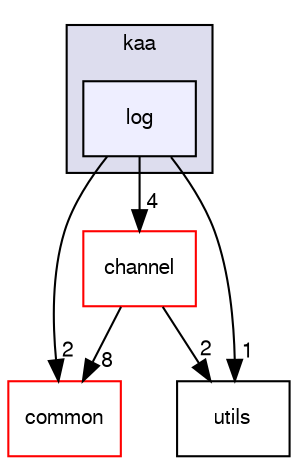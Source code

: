 digraph "/var/lib/jenkins/workspace/kaa_stable/client/client-multi/client-cpp/kaa/log" {
  bgcolor=transparent;
  compound=true
  node [ fontsize="10", fontname="FreeSans"];
  edge [ labelfontsize="10", labelfontname="FreeSans"];
  subgraph clusterdir_83f90e4da98ad448748a0c1293854263 {
    graph [ bgcolor="#ddddee", pencolor="black", label="kaa" fontname="FreeSans", fontsize="10", URL="dir_83f90e4da98ad448748a0c1293854263.html"]
  dir_307316089663e495b19829194eebdeab [shape=box, label="log", style="filled", fillcolor="#eeeeff", pencolor="black", URL="dir_307316089663e495b19829194eebdeab.html"];
  }
  dir_1ce304b01336447395af3637d7d1b29f [shape=box label="common" color="red" URL="dir_1ce304b01336447395af3637d7d1b29f.html"];
  dir_ca18eb745051c7269b315ff016123919 [shape=box label="utils" URL="dir_ca18eb745051c7269b315ff016123919.html"];
  dir_e0d3c5e08d2a34b96d39e895ad0bbab8 [shape=box label="channel" color="red" URL="dir_e0d3c5e08d2a34b96d39e895ad0bbab8.html"];
  dir_307316089663e495b19829194eebdeab->dir_1ce304b01336447395af3637d7d1b29f [headlabel="2", labeldistance=1.5 headhref="dir_000024_000014.html"];
  dir_307316089663e495b19829194eebdeab->dir_ca18eb745051c7269b315ff016123919 [headlabel="1", labeldistance=1.5 headhref="dir_000024_000032.html"];
  dir_307316089663e495b19829194eebdeab->dir_e0d3c5e08d2a34b96d39e895ad0bbab8 [headlabel="4", labeldistance=1.5 headhref="dir_000024_000010.html"];
  dir_e0d3c5e08d2a34b96d39e895ad0bbab8->dir_1ce304b01336447395af3637d7d1b29f [headlabel="8", labeldistance=1.5 headhref="dir_000010_000014.html"];
  dir_e0d3c5e08d2a34b96d39e895ad0bbab8->dir_ca18eb745051c7269b315ff016123919 [headlabel="2", labeldistance=1.5 headhref="dir_000010_000032.html"];
}
